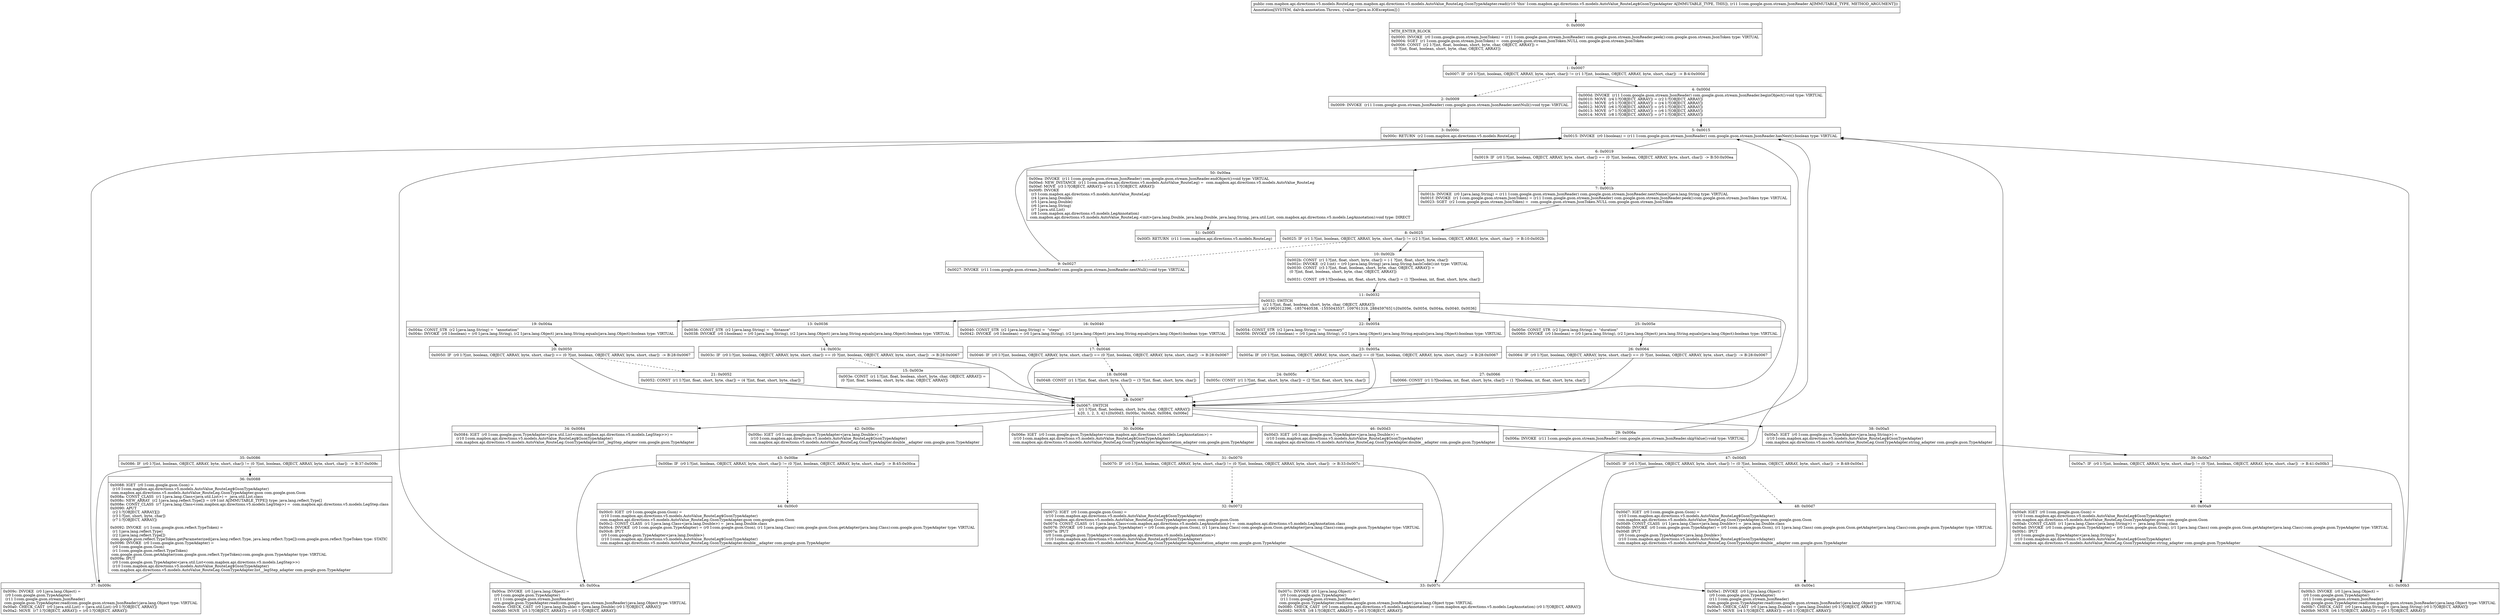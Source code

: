 digraph "CFG forcom.mapbox.api.directions.v5.models.AutoValue_RouteLeg.GsonTypeAdapter.read(Lcom\/google\/gson\/stream\/JsonReader;)Lcom\/mapbox\/api\/directions\/v5\/models\/RouteLeg;" {
Node_0 [shape=record,label="{0\:\ 0x0000|MTH_ENTER_BLOCK\l|0x0000: INVOKE  (r0 I:com.google.gson.stream.JsonToken) = (r11 I:com.google.gson.stream.JsonReader) com.google.gson.stream.JsonReader.peek():com.google.gson.stream.JsonToken type: VIRTUAL \l0x0004: SGET  (r1 I:com.google.gson.stream.JsonToken) =  com.google.gson.stream.JsonToken.NULL com.google.gson.stream.JsonToken \l0x0006: CONST  (r2 I:?[int, float, boolean, short, byte, char, OBJECT, ARRAY]) = \l  (0 ?[int, float, boolean, short, byte, char, OBJECT, ARRAY])\l \l}"];
Node_1 [shape=record,label="{1\:\ 0x0007|0x0007: IF  (r0 I:?[int, boolean, OBJECT, ARRAY, byte, short, char]) != (r1 I:?[int, boolean, OBJECT, ARRAY, byte, short, char])  \-\> B:4:0x000d \l}"];
Node_2 [shape=record,label="{2\:\ 0x0009|0x0009: INVOKE  (r11 I:com.google.gson.stream.JsonReader) com.google.gson.stream.JsonReader.nextNull():void type: VIRTUAL \l}"];
Node_3 [shape=record,label="{3\:\ 0x000c|0x000c: RETURN  (r2 I:com.mapbox.api.directions.v5.models.RouteLeg) \l}"];
Node_4 [shape=record,label="{4\:\ 0x000d|0x000d: INVOKE  (r11 I:com.google.gson.stream.JsonReader) com.google.gson.stream.JsonReader.beginObject():void type: VIRTUAL \l0x0010: MOVE  (r4 I:?[OBJECT, ARRAY]) = (r2 I:?[OBJECT, ARRAY]) \l0x0011: MOVE  (r5 I:?[OBJECT, ARRAY]) = (r4 I:?[OBJECT, ARRAY]) \l0x0012: MOVE  (r6 I:?[OBJECT, ARRAY]) = (r5 I:?[OBJECT, ARRAY]) \l0x0013: MOVE  (r7 I:?[OBJECT, ARRAY]) = (r6 I:?[OBJECT, ARRAY]) \l0x0014: MOVE  (r8 I:?[OBJECT, ARRAY]) = (r7 I:?[OBJECT, ARRAY]) \l}"];
Node_5 [shape=record,label="{5\:\ 0x0015|0x0015: INVOKE  (r0 I:boolean) = (r11 I:com.google.gson.stream.JsonReader) com.google.gson.stream.JsonReader.hasNext():boolean type: VIRTUAL \l}"];
Node_6 [shape=record,label="{6\:\ 0x0019|0x0019: IF  (r0 I:?[int, boolean, OBJECT, ARRAY, byte, short, char]) == (0 ?[int, boolean, OBJECT, ARRAY, byte, short, char])  \-\> B:50:0x00ea \l}"];
Node_7 [shape=record,label="{7\:\ 0x001b|0x001b: INVOKE  (r0 I:java.lang.String) = (r11 I:com.google.gson.stream.JsonReader) com.google.gson.stream.JsonReader.nextName():java.lang.String type: VIRTUAL \l0x001f: INVOKE  (r1 I:com.google.gson.stream.JsonToken) = (r11 I:com.google.gson.stream.JsonReader) com.google.gson.stream.JsonReader.peek():com.google.gson.stream.JsonToken type: VIRTUAL \l0x0023: SGET  (r2 I:com.google.gson.stream.JsonToken) =  com.google.gson.stream.JsonToken.NULL com.google.gson.stream.JsonToken \l}"];
Node_8 [shape=record,label="{8\:\ 0x0025|0x0025: IF  (r1 I:?[int, boolean, OBJECT, ARRAY, byte, short, char]) != (r2 I:?[int, boolean, OBJECT, ARRAY, byte, short, char])  \-\> B:10:0x002b \l}"];
Node_9 [shape=record,label="{9\:\ 0x0027|0x0027: INVOKE  (r11 I:com.google.gson.stream.JsonReader) com.google.gson.stream.JsonReader.nextNull():void type: VIRTUAL \l}"];
Node_10 [shape=record,label="{10\:\ 0x002b|0x002b: CONST  (r1 I:?[int, float, short, byte, char]) = (\-1 ?[int, float, short, byte, char]) \l0x002c: INVOKE  (r2 I:int) = (r0 I:java.lang.String) java.lang.String.hashCode():int type: VIRTUAL \l0x0030: CONST  (r3 I:?[int, float, boolean, short, byte, char, OBJECT, ARRAY]) = \l  (0 ?[int, float, boolean, short, byte, char, OBJECT, ARRAY])\l \l0x0031: CONST  (r9 I:?[boolean, int, float, short, byte, char]) = (1 ?[boolean, int, float, short, byte, char]) \l}"];
Node_11 [shape=record,label="{11\:\ 0x0032|0x0032: SWITCH  \l  (r2 I:?[int, float, boolean, short, byte, char, OBJECT, ARRAY])\l k:[\-1992012396, \-1857640538, \-1555043537, 109761319, 288459765] t:[0x005e, 0x0054, 0x004a, 0x0040, 0x0036] \l}"];
Node_13 [shape=record,label="{13\:\ 0x0036|0x0036: CONST_STR  (r2 I:java.lang.String) =  \"distance\" \l0x0038: INVOKE  (r0 I:boolean) = (r0 I:java.lang.String), (r2 I:java.lang.Object) java.lang.String.equals(java.lang.Object):boolean type: VIRTUAL \l}"];
Node_14 [shape=record,label="{14\:\ 0x003c|0x003c: IF  (r0 I:?[int, boolean, OBJECT, ARRAY, byte, short, char]) == (0 ?[int, boolean, OBJECT, ARRAY, byte, short, char])  \-\> B:28:0x0067 \l}"];
Node_15 [shape=record,label="{15\:\ 0x003e|0x003e: CONST  (r1 I:?[int, float, boolean, short, byte, char, OBJECT, ARRAY]) = \l  (0 ?[int, float, boolean, short, byte, char, OBJECT, ARRAY])\l \l}"];
Node_16 [shape=record,label="{16\:\ 0x0040|0x0040: CONST_STR  (r2 I:java.lang.String) =  \"steps\" \l0x0042: INVOKE  (r0 I:boolean) = (r0 I:java.lang.String), (r2 I:java.lang.Object) java.lang.String.equals(java.lang.Object):boolean type: VIRTUAL \l}"];
Node_17 [shape=record,label="{17\:\ 0x0046|0x0046: IF  (r0 I:?[int, boolean, OBJECT, ARRAY, byte, short, char]) == (0 ?[int, boolean, OBJECT, ARRAY, byte, short, char])  \-\> B:28:0x0067 \l}"];
Node_18 [shape=record,label="{18\:\ 0x0048|0x0048: CONST  (r1 I:?[int, float, short, byte, char]) = (3 ?[int, float, short, byte, char]) \l}"];
Node_19 [shape=record,label="{19\:\ 0x004a|0x004a: CONST_STR  (r2 I:java.lang.String) =  \"annotation\" \l0x004c: INVOKE  (r0 I:boolean) = (r0 I:java.lang.String), (r2 I:java.lang.Object) java.lang.String.equals(java.lang.Object):boolean type: VIRTUAL \l}"];
Node_20 [shape=record,label="{20\:\ 0x0050|0x0050: IF  (r0 I:?[int, boolean, OBJECT, ARRAY, byte, short, char]) == (0 ?[int, boolean, OBJECT, ARRAY, byte, short, char])  \-\> B:28:0x0067 \l}"];
Node_21 [shape=record,label="{21\:\ 0x0052|0x0052: CONST  (r1 I:?[int, float, short, byte, char]) = (4 ?[int, float, short, byte, char]) \l}"];
Node_22 [shape=record,label="{22\:\ 0x0054|0x0054: CONST_STR  (r2 I:java.lang.String) =  \"summary\" \l0x0056: INVOKE  (r0 I:boolean) = (r0 I:java.lang.String), (r2 I:java.lang.Object) java.lang.String.equals(java.lang.Object):boolean type: VIRTUAL \l}"];
Node_23 [shape=record,label="{23\:\ 0x005a|0x005a: IF  (r0 I:?[int, boolean, OBJECT, ARRAY, byte, short, char]) == (0 ?[int, boolean, OBJECT, ARRAY, byte, short, char])  \-\> B:28:0x0067 \l}"];
Node_24 [shape=record,label="{24\:\ 0x005c|0x005c: CONST  (r1 I:?[int, float, short, byte, char]) = (2 ?[int, float, short, byte, char]) \l}"];
Node_25 [shape=record,label="{25\:\ 0x005e|0x005e: CONST_STR  (r2 I:java.lang.String) =  \"duration\" \l0x0060: INVOKE  (r0 I:boolean) = (r0 I:java.lang.String), (r2 I:java.lang.Object) java.lang.String.equals(java.lang.Object):boolean type: VIRTUAL \l}"];
Node_26 [shape=record,label="{26\:\ 0x0064|0x0064: IF  (r0 I:?[int, boolean, OBJECT, ARRAY, byte, short, char]) == (0 ?[int, boolean, OBJECT, ARRAY, byte, short, char])  \-\> B:28:0x0067 \l}"];
Node_27 [shape=record,label="{27\:\ 0x0066|0x0066: CONST  (r1 I:?[boolean, int, float, short, byte, char]) = (1 ?[boolean, int, float, short, byte, char]) \l}"];
Node_28 [shape=record,label="{28\:\ 0x0067|0x0067: SWITCH  \l  (r1 I:?[int, float, boolean, short, byte, char, OBJECT, ARRAY])\l k:[0, 1, 2, 3, 4] t:[0x00d3, 0x00bc, 0x00a5, 0x0084, 0x006e] \l}"];
Node_29 [shape=record,label="{29\:\ 0x006a|0x006a: INVOKE  (r11 I:com.google.gson.stream.JsonReader) com.google.gson.stream.JsonReader.skipValue():void type: VIRTUAL \l}"];
Node_30 [shape=record,label="{30\:\ 0x006e|0x006e: IGET  (r0 I:com.google.gson.TypeAdapter\<com.mapbox.api.directions.v5.models.LegAnnotation\>) = \l  (r10 I:com.mapbox.api.directions.v5.models.AutoValue_RouteLeg$GsonTypeAdapter)\l com.mapbox.api.directions.v5.models.AutoValue_RouteLeg.GsonTypeAdapter.legAnnotation_adapter com.google.gson.TypeAdapter \l}"];
Node_31 [shape=record,label="{31\:\ 0x0070|0x0070: IF  (r0 I:?[int, boolean, OBJECT, ARRAY, byte, short, char]) != (0 ?[int, boolean, OBJECT, ARRAY, byte, short, char])  \-\> B:33:0x007c \l}"];
Node_32 [shape=record,label="{32\:\ 0x0072|0x0072: IGET  (r0 I:com.google.gson.Gson) = \l  (r10 I:com.mapbox.api.directions.v5.models.AutoValue_RouteLeg$GsonTypeAdapter)\l com.mapbox.api.directions.v5.models.AutoValue_RouteLeg.GsonTypeAdapter.gson com.google.gson.Gson \l0x0074: CONST_CLASS  (r1 I:java.lang.Class\<com.mapbox.api.directions.v5.models.LegAnnotation\>) =  com.mapbox.api.directions.v5.models.LegAnnotation.class \l0x0076: INVOKE  (r0 I:com.google.gson.TypeAdapter) = (r0 I:com.google.gson.Gson), (r1 I:java.lang.Class) com.google.gson.Gson.getAdapter(java.lang.Class):com.google.gson.TypeAdapter type: VIRTUAL \l0x007a: IPUT  \l  (r0 I:com.google.gson.TypeAdapter\<com.mapbox.api.directions.v5.models.LegAnnotation\>)\l  (r10 I:com.mapbox.api.directions.v5.models.AutoValue_RouteLeg$GsonTypeAdapter)\l com.mapbox.api.directions.v5.models.AutoValue_RouteLeg.GsonTypeAdapter.legAnnotation_adapter com.google.gson.TypeAdapter \l}"];
Node_33 [shape=record,label="{33\:\ 0x007c|0x007c: INVOKE  (r0 I:java.lang.Object) = \l  (r0 I:com.google.gson.TypeAdapter)\l  (r11 I:com.google.gson.stream.JsonReader)\l com.google.gson.TypeAdapter.read(com.google.gson.stream.JsonReader):java.lang.Object type: VIRTUAL \l0x0080: CHECK_CAST  (r0 I:com.mapbox.api.directions.v5.models.LegAnnotation) = (com.mapbox.api.directions.v5.models.LegAnnotation) (r0 I:?[OBJECT, ARRAY]) \l0x0082: MOVE  (r8 I:?[OBJECT, ARRAY]) = (r0 I:?[OBJECT, ARRAY]) \l}"];
Node_34 [shape=record,label="{34\:\ 0x0084|0x0084: IGET  (r0 I:com.google.gson.TypeAdapter\<java.util.List\<com.mapbox.api.directions.v5.models.LegStep\>\>) = \l  (r10 I:com.mapbox.api.directions.v5.models.AutoValue_RouteLeg$GsonTypeAdapter)\l com.mapbox.api.directions.v5.models.AutoValue_RouteLeg.GsonTypeAdapter.list__legStep_adapter com.google.gson.TypeAdapter \l}"];
Node_35 [shape=record,label="{35\:\ 0x0086|0x0086: IF  (r0 I:?[int, boolean, OBJECT, ARRAY, byte, short, char]) != (0 ?[int, boolean, OBJECT, ARRAY, byte, short, char])  \-\> B:37:0x009c \l}"];
Node_36 [shape=record,label="{36\:\ 0x0088|0x0088: IGET  (r0 I:com.google.gson.Gson) = \l  (r10 I:com.mapbox.api.directions.v5.models.AutoValue_RouteLeg$GsonTypeAdapter)\l com.mapbox.api.directions.v5.models.AutoValue_RouteLeg.GsonTypeAdapter.gson com.google.gson.Gson \l0x008a: CONST_CLASS  (r1 I:java.lang.Class\<java.util.List\>) =  java.util.List.class \l0x008c: NEW_ARRAY  (r2 I:java.lang.reflect.Type[]) = (r9 I:int A[IMMUTABLE_TYPE]) type: java.lang.reflect.Type[] \l0x008e: CONST_CLASS  (r7 I:java.lang.Class\<com.mapbox.api.directions.v5.models.LegStep\>) =  com.mapbox.api.directions.v5.models.LegStep.class \l0x0090: APUT  \l  (r2 I:?[OBJECT, ARRAY][])\l  (r3 I:?[int, short, byte, char])\l  (r7 I:?[OBJECT, ARRAY])\l \l0x0092: INVOKE  (r1 I:com.google.gson.reflect.TypeToken) = \l  (r1 I:java.lang.reflect.Type)\l  (r2 I:java.lang.reflect.Type[])\l com.google.gson.reflect.TypeToken.getParameterized(java.lang.reflect.Type, java.lang.reflect.Type[]):com.google.gson.reflect.TypeToken type: STATIC \l0x0096: INVOKE  (r0 I:com.google.gson.TypeAdapter) = \l  (r0 I:com.google.gson.Gson)\l  (r1 I:com.google.gson.reflect.TypeToken)\l com.google.gson.Gson.getAdapter(com.google.gson.reflect.TypeToken):com.google.gson.TypeAdapter type: VIRTUAL \l0x009a: IPUT  \l  (r0 I:com.google.gson.TypeAdapter\<java.util.List\<com.mapbox.api.directions.v5.models.LegStep\>\>)\l  (r10 I:com.mapbox.api.directions.v5.models.AutoValue_RouteLeg$GsonTypeAdapter)\l com.mapbox.api.directions.v5.models.AutoValue_RouteLeg.GsonTypeAdapter.list__legStep_adapter com.google.gson.TypeAdapter \l}"];
Node_37 [shape=record,label="{37\:\ 0x009c|0x009c: INVOKE  (r0 I:java.lang.Object) = \l  (r0 I:com.google.gson.TypeAdapter)\l  (r11 I:com.google.gson.stream.JsonReader)\l com.google.gson.TypeAdapter.read(com.google.gson.stream.JsonReader):java.lang.Object type: VIRTUAL \l0x00a0: CHECK_CAST  (r0 I:java.util.List) = (java.util.List) (r0 I:?[OBJECT, ARRAY]) \l0x00a2: MOVE  (r7 I:?[OBJECT, ARRAY]) = (r0 I:?[OBJECT, ARRAY]) \l}"];
Node_38 [shape=record,label="{38\:\ 0x00a5|0x00a5: IGET  (r0 I:com.google.gson.TypeAdapter\<java.lang.String\>) = \l  (r10 I:com.mapbox.api.directions.v5.models.AutoValue_RouteLeg$GsonTypeAdapter)\l com.mapbox.api.directions.v5.models.AutoValue_RouteLeg.GsonTypeAdapter.string_adapter com.google.gson.TypeAdapter \l}"];
Node_39 [shape=record,label="{39\:\ 0x00a7|0x00a7: IF  (r0 I:?[int, boolean, OBJECT, ARRAY, byte, short, char]) != (0 ?[int, boolean, OBJECT, ARRAY, byte, short, char])  \-\> B:41:0x00b3 \l}"];
Node_40 [shape=record,label="{40\:\ 0x00a9|0x00a9: IGET  (r0 I:com.google.gson.Gson) = \l  (r10 I:com.mapbox.api.directions.v5.models.AutoValue_RouteLeg$GsonTypeAdapter)\l com.mapbox.api.directions.v5.models.AutoValue_RouteLeg.GsonTypeAdapter.gson com.google.gson.Gson \l0x00ab: CONST_CLASS  (r1 I:java.lang.Class\<java.lang.String\>) =  java.lang.String.class \l0x00ad: INVOKE  (r0 I:com.google.gson.TypeAdapter) = (r0 I:com.google.gson.Gson), (r1 I:java.lang.Class) com.google.gson.Gson.getAdapter(java.lang.Class):com.google.gson.TypeAdapter type: VIRTUAL \l0x00b1: IPUT  \l  (r0 I:com.google.gson.TypeAdapter\<java.lang.String\>)\l  (r10 I:com.mapbox.api.directions.v5.models.AutoValue_RouteLeg$GsonTypeAdapter)\l com.mapbox.api.directions.v5.models.AutoValue_RouteLeg.GsonTypeAdapter.string_adapter com.google.gson.TypeAdapter \l}"];
Node_41 [shape=record,label="{41\:\ 0x00b3|0x00b3: INVOKE  (r0 I:java.lang.Object) = \l  (r0 I:com.google.gson.TypeAdapter)\l  (r11 I:com.google.gson.stream.JsonReader)\l com.google.gson.TypeAdapter.read(com.google.gson.stream.JsonReader):java.lang.Object type: VIRTUAL \l0x00b7: CHECK_CAST  (r0 I:java.lang.String) = (java.lang.String) (r0 I:?[OBJECT, ARRAY]) \l0x00b9: MOVE  (r6 I:?[OBJECT, ARRAY]) = (r0 I:?[OBJECT, ARRAY]) \l}"];
Node_42 [shape=record,label="{42\:\ 0x00bc|0x00bc: IGET  (r0 I:com.google.gson.TypeAdapter\<java.lang.Double\>) = \l  (r10 I:com.mapbox.api.directions.v5.models.AutoValue_RouteLeg$GsonTypeAdapter)\l com.mapbox.api.directions.v5.models.AutoValue_RouteLeg.GsonTypeAdapter.double__adapter com.google.gson.TypeAdapter \l}"];
Node_43 [shape=record,label="{43\:\ 0x00be|0x00be: IF  (r0 I:?[int, boolean, OBJECT, ARRAY, byte, short, char]) != (0 ?[int, boolean, OBJECT, ARRAY, byte, short, char])  \-\> B:45:0x00ca \l}"];
Node_44 [shape=record,label="{44\:\ 0x00c0|0x00c0: IGET  (r0 I:com.google.gson.Gson) = \l  (r10 I:com.mapbox.api.directions.v5.models.AutoValue_RouteLeg$GsonTypeAdapter)\l com.mapbox.api.directions.v5.models.AutoValue_RouteLeg.GsonTypeAdapter.gson com.google.gson.Gson \l0x00c2: CONST_CLASS  (r1 I:java.lang.Class\<java.lang.Double\>) =  java.lang.Double.class \l0x00c4: INVOKE  (r0 I:com.google.gson.TypeAdapter) = (r0 I:com.google.gson.Gson), (r1 I:java.lang.Class) com.google.gson.Gson.getAdapter(java.lang.Class):com.google.gson.TypeAdapter type: VIRTUAL \l0x00c8: IPUT  \l  (r0 I:com.google.gson.TypeAdapter\<java.lang.Double\>)\l  (r10 I:com.mapbox.api.directions.v5.models.AutoValue_RouteLeg$GsonTypeAdapter)\l com.mapbox.api.directions.v5.models.AutoValue_RouteLeg.GsonTypeAdapter.double__adapter com.google.gson.TypeAdapter \l}"];
Node_45 [shape=record,label="{45\:\ 0x00ca|0x00ca: INVOKE  (r0 I:java.lang.Object) = \l  (r0 I:com.google.gson.TypeAdapter)\l  (r11 I:com.google.gson.stream.JsonReader)\l com.google.gson.TypeAdapter.read(com.google.gson.stream.JsonReader):java.lang.Object type: VIRTUAL \l0x00ce: CHECK_CAST  (r0 I:java.lang.Double) = (java.lang.Double) (r0 I:?[OBJECT, ARRAY]) \l0x00d0: MOVE  (r5 I:?[OBJECT, ARRAY]) = (r0 I:?[OBJECT, ARRAY]) \l}"];
Node_46 [shape=record,label="{46\:\ 0x00d3|0x00d3: IGET  (r0 I:com.google.gson.TypeAdapter\<java.lang.Double\>) = \l  (r10 I:com.mapbox.api.directions.v5.models.AutoValue_RouteLeg$GsonTypeAdapter)\l com.mapbox.api.directions.v5.models.AutoValue_RouteLeg.GsonTypeAdapter.double__adapter com.google.gson.TypeAdapter \l}"];
Node_47 [shape=record,label="{47\:\ 0x00d5|0x00d5: IF  (r0 I:?[int, boolean, OBJECT, ARRAY, byte, short, char]) != (0 ?[int, boolean, OBJECT, ARRAY, byte, short, char])  \-\> B:49:0x00e1 \l}"];
Node_48 [shape=record,label="{48\:\ 0x00d7|0x00d7: IGET  (r0 I:com.google.gson.Gson) = \l  (r10 I:com.mapbox.api.directions.v5.models.AutoValue_RouteLeg$GsonTypeAdapter)\l com.mapbox.api.directions.v5.models.AutoValue_RouteLeg.GsonTypeAdapter.gson com.google.gson.Gson \l0x00d9: CONST_CLASS  (r1 I:java.lang.Class\<java.lang.Double\>) =  java.lang.Double.class \l0x00db: INVOKE  (r0 I:com.google.gson.TypeAdapter) = (r0 I:com.google.gson.Gson), (r1 I:java.lang.Class) com.google.gson.Gson.getAdapter(java.lang.Class):com.google.gson.TypeAdapter type: VIRTUAL \l0x00df: IPUT  \l  (r0 I:com.google.gson.TypeAdapter\<java.lang.Double\>)\l  (r10 I:com.mapbox.api.directions.v5.models.AutoValue_RouteLeg$GsonTypeAdapter)\l com.mapbox.api.directions.v5.models.AutoValue_RouteLeg.GsonTypeAdapter.double__adapter com.google.gson.TypeAdapter \l}"];
Node_49 [shape=record,label="{49\:\ 0x00e1|0x00e1: INVOKE  (r0 I:java.lang.Object) = \l  (r0 I:com.google.gson.TypeAdapter)\l  (r11 I:com.google.gson.stream.JsonReader)\l com.google.gson.TypeAdapter.read(com.google.gson.stream.JsonReader):java.lang.Object type: VIRTUAL \l0x00e5: CHECK_CAST  (r0 I:java.lang.Double) = (java.lang.Double) (r0 I:?[OBJECT, ARRAY]) \l0x00e7: MOVE  (r4 I:?[OBJECT, ARRAY]) = (r0 I:?[OBJECT, ARRAY]) \l}"];
Node_50 [shape=record,label="{50\:\ 0x00ea|0x00ea: INVOKE  (r11 I:com.google.gson.stream.JsonReader) com.google.gson.stream.JsonReader.endObject():void type: VIRTUAL \l0x00ed: NEW_INSTANCE  (r11 I:com.mapbox.api.directions.v5.models.AutoValue_RouteLeg) =  com.mapbox.api.directions.v5.models.AutoValue_RouteLeg \l0x00ef: MOVE  (r3 I:?[OBJECT, ARRAY]) = (r11 I:?[OBJECT, ARRAY]) \l0x00f0: INVOKE  \l  (r3 I:com.mapbox.api.directions.v5.models.AutoValue_RouteLeg)\l  (r4 I:java.lang.Double)\l  (r5 I:java.lang.Double)\l  (r6 I:java.lang.String)\l  (r7 I:java.util.List)\l  (r8 I:com.mapbox.api.directions.v5.models.LegAnnotation)\l com.mapbox.api.directions.v5.models.AutoValue_RouteLeg.\<init\>(java.lang.Double, java.lang.Double, java.lang.String, java.util.List, com.mapbox.api.directions.v5.models.LegAnnotation):void type: DIRECT \l}"];
Node_51 [shape=record,label="{51\:\ 0x00f3|0x00f3: RETURN  (r11 I:com.mapbox.api.directions.v5.models.RouteLeg) \l}"];
MethodNode[shape=record,label="{public com.mapbox.api.directions.v5.models.RouteLeg com.mapbox.api.directions.v5.models.AutoValue_RouteLeg.GsonTypeAdapter.read((r10 'this' I:com.mapbox.api.directions.v5.models.AutoValue_RouteLeg$GsonTypeAdapter A[IMMUTABLE_TYPE, THIS]), (r11 I:com.google.gson.stream.JsonReader A[IMMUTABLE_TYPE, METHOD_ARGUMENT]))  | Annotation[SYSTEM, dalvik.annotation.Throws, \{value=[java.io.IOException]\}]\l}"];
MethodNode -> Node_0;
Node_0 -> Node_1;
Node_1 -> Node_2[style=dashed];
Node_1 -> Node_4;
Node_2 -> Node_3;
Node_4 -> Node_5;
Node_5 -> Node_6;
Node_6 -> Node_7[style=dashed];
Node_6 -> Node_50;
Node_7 -> Node_8;
Node_8 -> Node_9[style=dashed];
Node_8 -> Node_10;
Node_9 -> Node_5;
Node_10 -> Node_11;
Node_11 -> Node_13;
Node_11 -> Node_16;
Node_11 -> Node_19;
Node_11 -> Node_22;
Node_11 -> Node_25;
Node_11 -> Node_28;
Node_13 -> Node_14;
Node_14 -> Node_15[style=dashed];
Node_14 -> Node_28;
Node_15 -> Node_28;
Node_16 -> Node_17;
Node_17 -> Node_18[style=dashed];
Node_17 -> Node_28;
Node_18 -> Node_28;
Node_19 -> Node_20;
Node_20 -> Node_21[style=dashed];
Node_20 -> Node_28;
Node_21 -> Node_28;
Node_22 -> Node_23;
Node_23 -> Node_24[style=dashed];
Node_23 -> Node_28;
Node_24 -> Node_28;
Node_25 -> Node_26;
Node_26 -> Node_27[style=dashed];
Node_26 -> Node_28;
Node_27 -> Node_28;
Node_28 -> Node_29;
Node_28 -> Node_30;
Node_28 -> Node_34;
Node_28 -> Node_38;
Node_28 -> Node_42;
Node_28 -> Node_46;
Node_29 -> Node_5;
Node_30 -> Node_31;
Node_31 -> Node_32[style=dashed];
Node_31 -> Node_33;
Node_32 -> Node_33;
Node_33 -> Node_5;
Node_34 -> Node_35;
Node_35 -> Node_36[style=dashed];
Node_35 -> Node_37;
Node_36 -> Node_37;
Node_37 -> Node_5;
Node_38 -> Node_39;
Node_39 -> Node_40[style=dashed];
Node_39 -> Node_41;
Node_40 -> Node_41;
Node_41 -> Node_5;
Node_42 -> Node_43;
Node_43 -> Node_44[style=dashed];
Node_43 -> Node_45;
Node_44 -> Node_45;
Node_45 -> Node_5;
Node_46 -> Node_47;
Node_47 -> Node_48[style=dashed];
Node_47 -> Node_49;
Node_48 -> Node_49;
Node_49 -> Node_5;
Node_50 -> Node_51;
}

